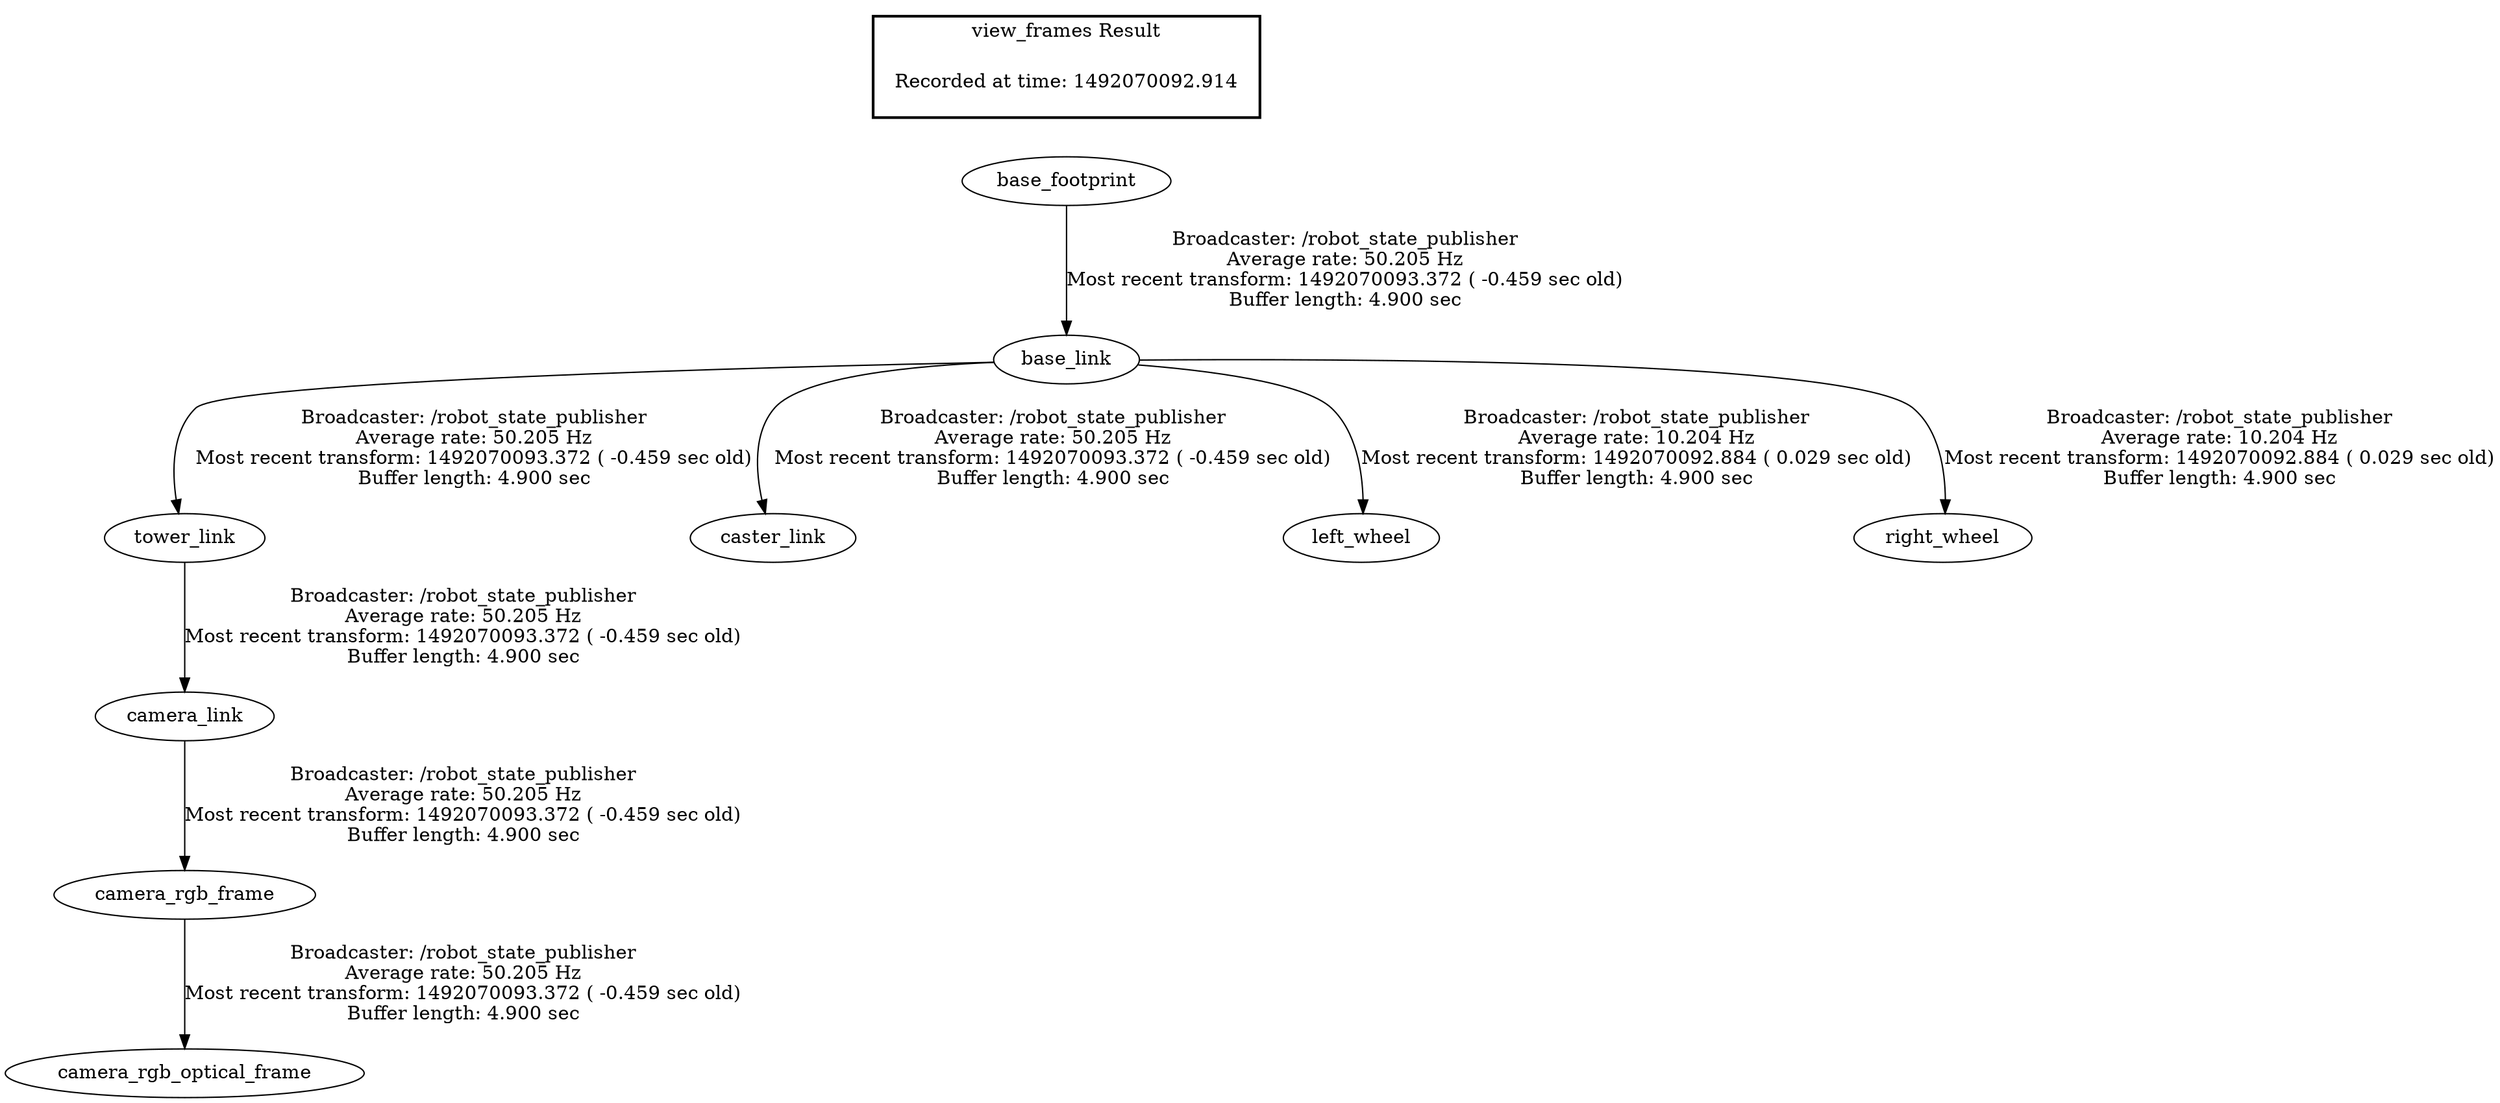 digraph G {
"base_footprint" -> "base_link"[label="Broadcaster: /robot_state_publisher\nAverage rate: 50.205 Hz\nMost recent transform: 1492070093.372 ( -0.459 sec old)\nBuffer length: 4.900 sec\n"];
"tower_link" -> "camera_link"[label="Broadcaster: /robot_state_publisher\nAverage rate: 50.205 Hz\nMost recent transform: 1492070093.372 ( -0.459 sec old)\nBuffer length: 4.900 sec\n"];
"base_link" -> "tower_link"[label="Broadcaster: /robot_state_publisher\nAverage rate: 50.205 Hz\nMost recent transform: 1492070093.372 ( -0.459 sec old)\nBuffer length: 4.900 sec\n"];
"camera_link" -> "camera_rgb_frame"[label="Broadcaster: /robot_state_publisher\nAverage rate: 50.205 Hz\nMost recent transform: 1492070093.372 ( -0.459 sec old)\nBuffer length: 4.900 sec\n"];
"camera_rgb_frame" -> "camera_rgb_optical_frame"[label="Broadcaster: /robot_state_publisher\nAverage rate: 50.205 Hz\nMost recent transform: 1492070093.372 ( -0.459 sec old)\nBuffer length: 4.900 sec\n"];
"base_link" -> "caster_link"[label="Broadcaster: /robot_state_publisher\nAverage rate: 50.205 Hz\nMost recent transform: 1492070093.372 ( -0.459 sec old)\nBuffer length: 4.900 sec\n"];
"base_link" -> "left_wheel"[label="Broadcaster: /robot_state_publisher\nAverage rate: 10.204 Hz\nMost recent transform: 1492070092.884 ( 0.029 sec old)\nBuffer length: 4.900 sec\n"];
"base_link" -> "right_wheel"[label="Broadcaster: /robot_state_publisher\nAverage rate: 10.204 Hz\nMost recent transform: 1492070092.884 ( 0.029 sec old)\nBuffer length: 4.900 sec\n"];
edge [style=invis];
 subgraph cluster_legend { style=bold; color=black; label ="view_frames Result";
"Recorded at time: 1492070092.914"[ shape=plaintext ] ;
 }->"base_footprint";
}